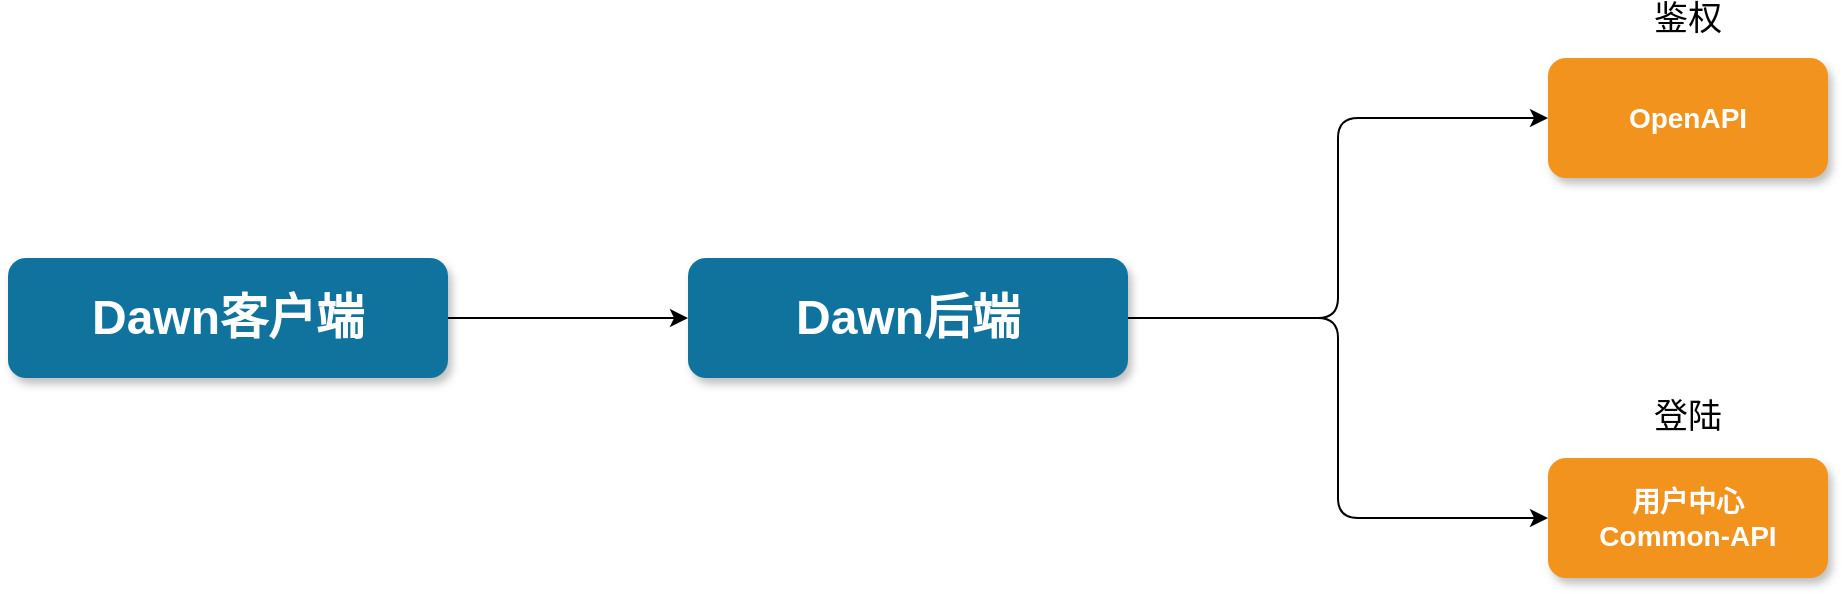 <mxfile version="14.8.6" type="github">
  <diagram name="Page-1" id="64c3da0e-402f-94eb-ee01-a36477274f13">
    <mxGraphModel dx="2066" dy="1041" grid="1" gridSize="10" guides="1" tooltips="1" connect="1" arrows="1" fold="1" page="1" pageScale="1" pageWidth="1169" pageHeight="826" background="none" math="0" shadow="0">
      <root>
        <mxCell id="0" />
        <mxCell id="1" parent="0" />
        <mxCell id="8" value="OpenAPI" style="whiteSpace=wrap;rounded=1;fillColor=#F2931E;strokeColor=none;shadow=1;fontColor=#FFFFFF;fontStyle=1;fontSize=14" parent="1" vertex="1">
          <mxGeometry x="1190" y="130.0" width="140" height="60" as="geometry" />
        </mxCell>
        <mxCell id="2" value="Dawn后端" style="whiteSpace=wrap;rounded=1;shadow=1;fillColor=#10739E;strokeColor=none;fontColor=#FFFFFF;fontStyle=1;fontSize=24" parent="1" vertex="1">
          <mxGeometry x="760" y="230" width="220" height="60" as="geometry" />
        </mxCell>
        <mxCell id="cLcvx4XsfWGlqKSTdPN2-235" value="Dawn客户端" style="whiteSpace=wrap;rounded=1;shadow=1;fillColor=#10739E;strokeColor=none;fontColor=#FFFFFF;fontStyle=1;fontSize=24" vertex="1" parent="1">
          <mxGeometry x="420" y="230" width="220" height="60" as="geometry" />
        </mxCell>
        <mxCell id="cLcvx4XsfWGlqKSTdPN2-237" value="用户中心&#xa;Common-API" style="whiteSpace=wrap;rounded=1;fillColor=#F2931E;strokeColor=none;shadow=1;fontColor=#FFFFFF;fontStyle=1;fontSize=14" vertex="1" parent="1">
          <mxGeometry x="1190" y="330.0" width="140" height="60" as="geometry" />
        </mxCell>
        <mxCell id="cLcvx4XsfWGlqKSTdPN2-238" value="" style="endArrow=classic;html=1;entryX=0;entryY=0.5;entryDx=0;entryDy=0;exitX=1;exitY=0.5;exitDx=0;exitDy=0;edgeStyle=orthogonalEdgeStyle;" edge="1" parent="1" source="2" target="8">
          <mxGeometry width="50" height="50" relative="1" as="geometry">
            <mxPoint x="820" y="130" as="sourcePoint" />
            <mxPoint x="870" y="80" as="targetPoint" />
          </mxGeometry>
        </mxCell>
        <mxCell id="cLcvx4XsfWGlqKSTdPN2-239" value="" style="endArrow=classic;html=1;entryX=0;entryY=0.5;entryDx=0;entryDy=0;exitX=1;exitY=0.5;exitDx=0;exitDy=0;edgeStyle=orthogonalEdgeStyle;entryPerimeter=0;" edge="1" parent="1" source="2" target="cLcvx4XsfWGlqKSTdPN2-237">
          <mxGeometry width="50" height="50" relative="1" as="geometry">
            <mxPoint x="1000" y="270" as="sourcePoint" />
            <mxPoint x="1200" y="170.0" as="targetPoint" />
          </mxGeometry>
        </mxCell>
        <mxCell id="cLcvx4XsfWGlqKSTdPN2-240" value="" style="endArrow=classic;html=1;exitX=1;exitY=0.5;exitDx=0;exitDy=0;entryX=0;entryY=0.5;entryDx=0;entryDy=0;" edge="1" parent="1" source="cLcvx4XsfWGlqKSTdPN2-235" target="2">
          <mxGeometry width="50" height="50" relative="1" as="geometry">
            <mxPoint x="820" y="130" as="sourcePoint" />
            <mxPoint x="870" y="80" as="targetPoint" />
          </mxGeometry>
        </mxCell>
        <mxCell id="cLcvx4XsfWGlqKSTdPN2-241" value="登陆" style="text;html=1;strokeColor=none;fillColor=none;align=center;verticalAlign=middle;whiteSpace=wrap;rounded=0;fontSize=17;" vertex="1" parent="1">
          <mxGeometry x="1240" y="300" width="40" height="20" as="geometry" />
        </mxCell>
        <mxCell id="cLcvx4XsfWGlqKSTdPN2-242" value="鉴权" style="text;html=1;strokeColor=none;fillColor=none;align=center;verticalAlign=middle;whiteSpace=wrap;rounded=0;fontSize=17;" vertex="1" parent="1">
          <mxGeometry x="1240" y="101" width="40" height="20" as="geometry" />
        </mxCell>
      </root>
    </mxGraphModel>
  </diagram>
</mxfile>

